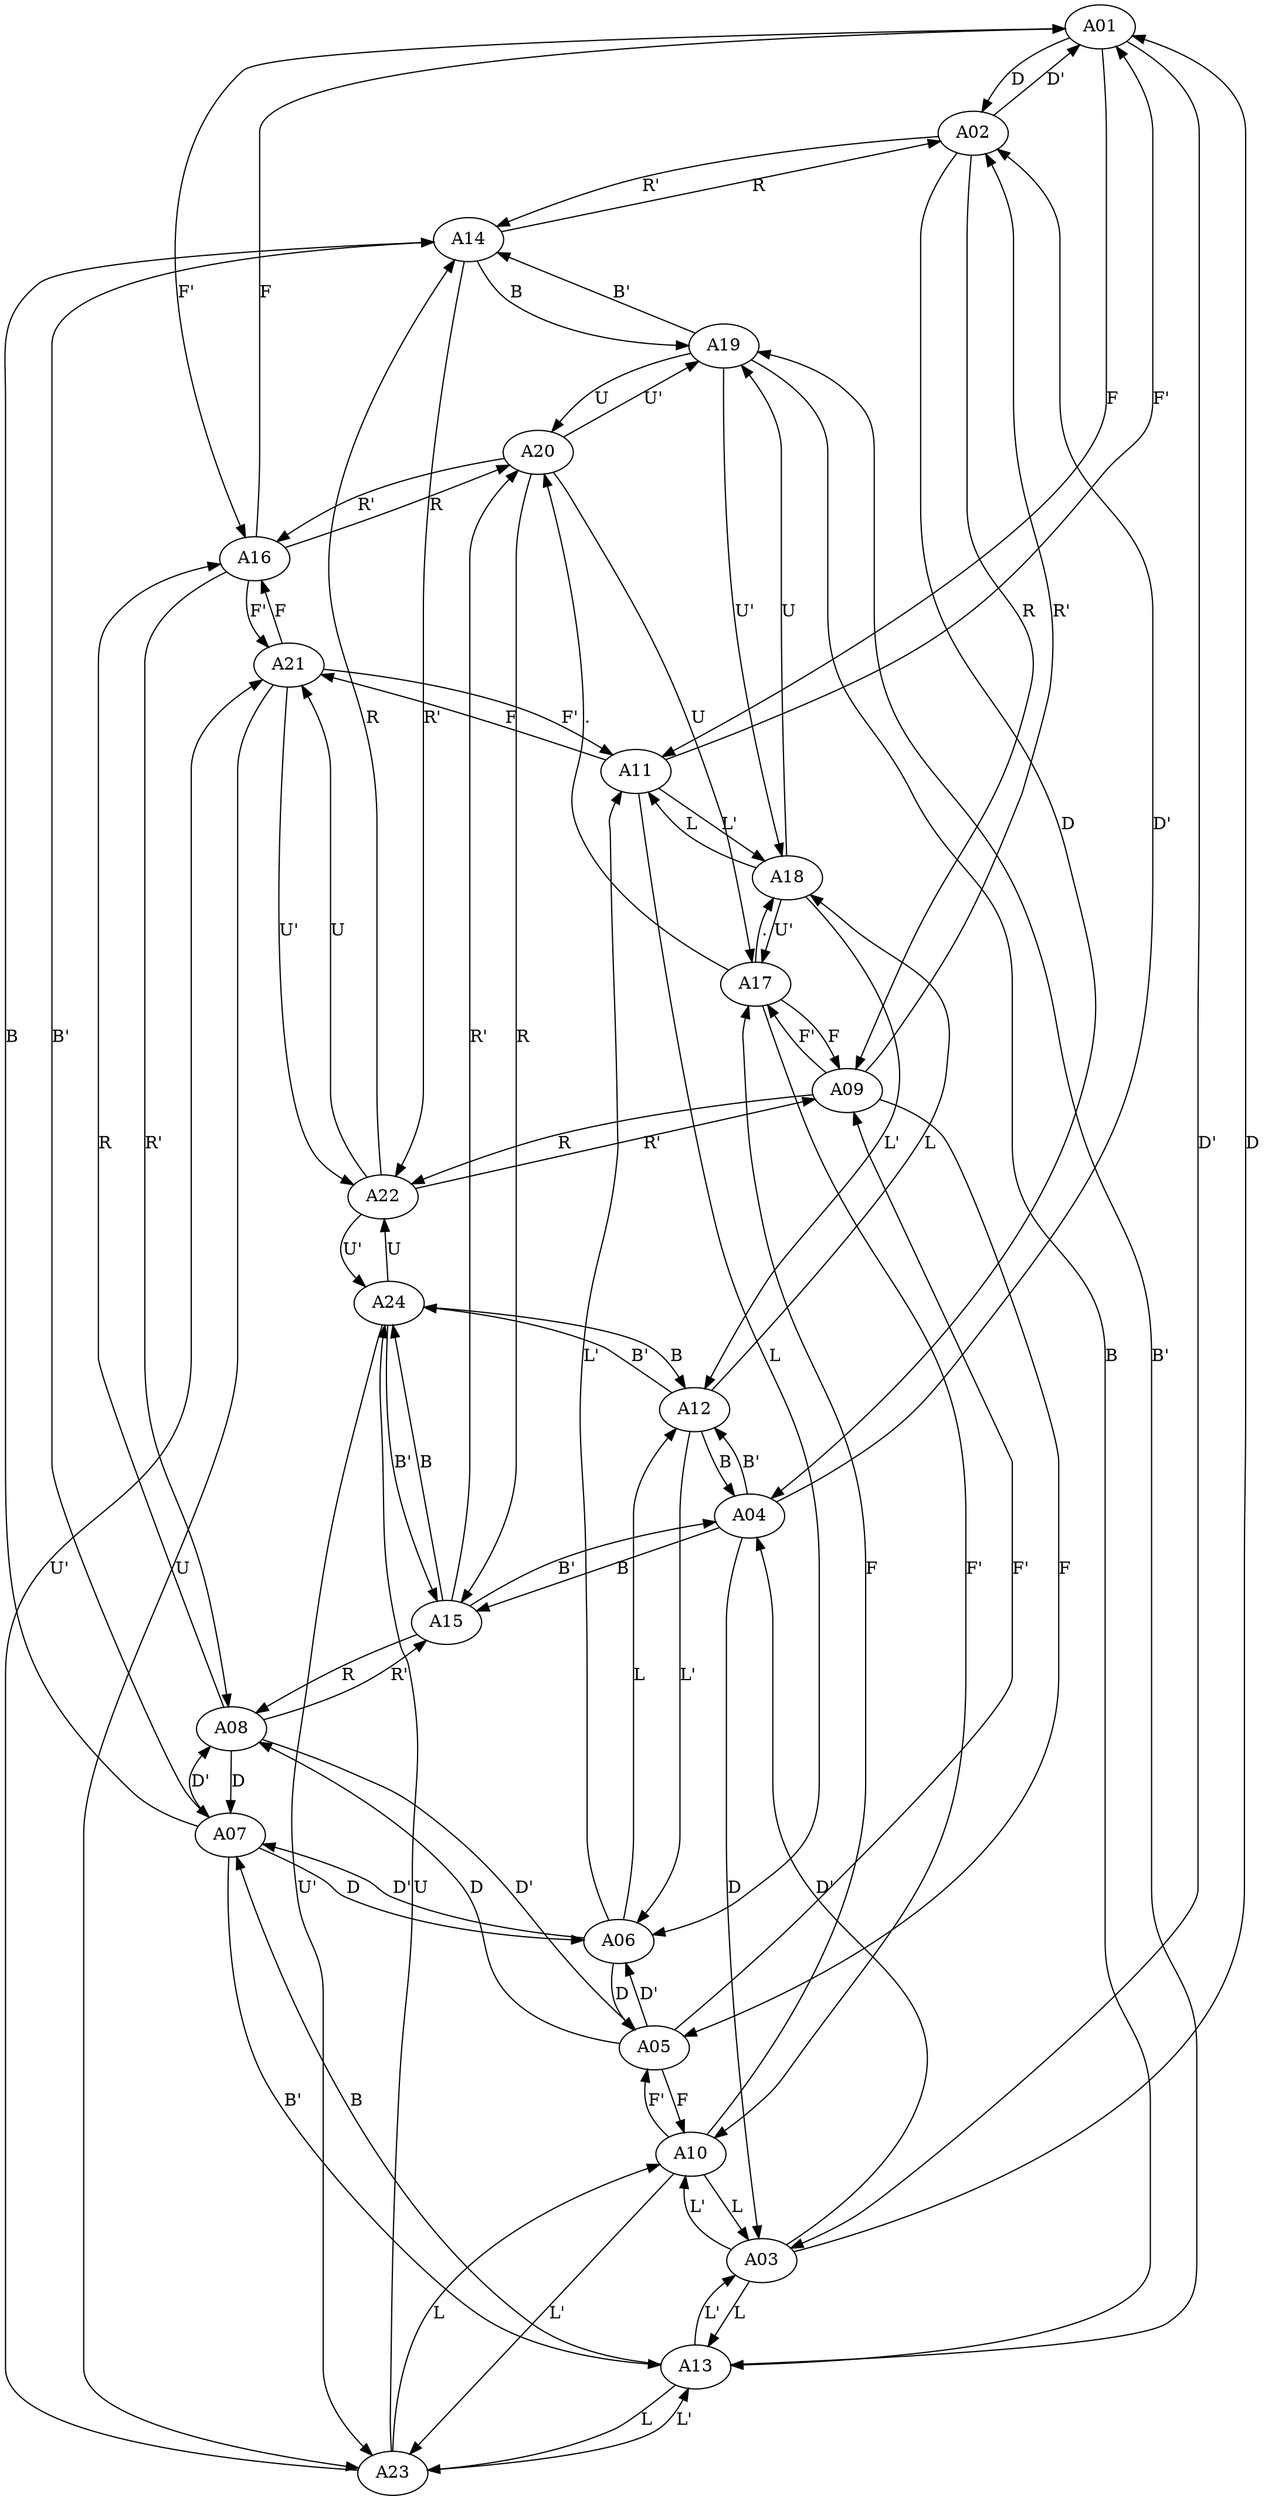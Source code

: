 digraph finite_state_machine {
    A01 -> A02 [label="D"];
    A01 -> A03 [label="D'"];
    A01 -> A11 [label="F"];
    A01 -> A16 [label="F'"];

    A02 -> A01 [label="D'"];
    A02 -> A04 [label="D"];
    A02 -> A09 [label="R"];
    A02 -> A14 [label="R'"];

    A03 -> A01 [label="D"];
    A03 -> A04 [label="D'"];
    A03 -> A10 [label="L'"];
    A03 -> A13 [label="L"];

    A04 -> A02 [label="D'"];
    A04 -> A03 [label="D"];
    A04 -> A12 [label="B'"];
    A04 -> A15 [label="B"];

    A05 -> A06 [label="D'"];
    A05 -> A08 [label="D"];
    A05 -> A09 [label="F'"];
    A05 -> A10 [label="F"];

    A06 -> A05 [label="D"];
    A06 -> A07 [label="D'"];
    A06 -> A11 [label="L'"];
    A06 -> A12 [label="L"];

    A07 -> A06 [label="D"];
    A07 -> A08 [label="D'"];
    A07 -> A13 [label="B'"];
    A07 -> A14 [label="B"];

    A08 -> A07 [label="D"];
    A08 -> A05 [label="D'"];
    A08 -> A15 [label="R'"];
    A08 -> A16 [label="R"];

    A09 -> A02 [label="R'"];
    A09 -> A05 [label="F"];
    A09 -> A17 [label="F'"];
    A09 -> A22 [label="R"];

    A10 -> A03 [label="L"];
    A10 -> A05 [label="F'"];
    A10 -> A17 [label="F"];
    A10 -> A23 [label="L'"];

    A11 -> A01 [label="F'"];
    A11 -> A06 [label="L"];
    A11 -> A18 [label="L'"];
    A11 -> A21 [label="F"];

    A12 -> A04 [label="B"];
    A12 -> A06 [label="L'"];
    A12 -> A18 [label="L"];
    A12 -> A24 [label="B'"];

    A13 -> A03 [label="L'"];
    A13 -> A07 [label="B"];
    A13 -> A19 [label="B'"];
    A13 -> A23 [label="L"];

    A14 -> A02 [label="R"];
    A14 -> A07 [label="B'"];
    A14 -> A19 [label="B"];
    A14 -> A22 [label="R'"];

    A15 -> A04 [label="B'"];
    A15 -> A08 [label="R"];
    A15 -> A20 [label="R'"];
    A15 -> A24 [label="B"];

    A16 -> A01 [label="F"];
    A16 -> A08 [label="R'"];
    A16 -> A20 [label="R"];
    A16 -> A21 [label="F'"];

    A17 -> A09 [label="F"];
    A17 -> A10 [label="F'"];
    A17 -> A18 [label="."];
    A17 -> A20 [label="."];

    A18 -> A11 [label="L"];
    A18 -> A12 [label="L'"];
    A18 -> A17 [label="U'"];
    A18 -> A19 [label="U"];

    A19 -> A13 [label="B"];
    A19 -> A14 [label="B'"];
    A19 -> A18 [label="U'"];
    A19 -> A20 [label="U"];

    A20 -> A15 [label="R"];
    A20 -> A16 [label="R'"];
    A20 -> A17 [label="U"];
    A20 -> A19 [label="U'"];

    A21 -> A11 [label="F'"];
    A21 -> A16 [label="F"];
    A21 -> A22 [label="U'"];
    A21 -> A23 [label="U"];

    A22 -> A09 [label="R'"];
    A22 -> A14 [label="R"];
    A22 -> A21 [label="U"];
    A22 -> A24 [label="U'"];

    A23 -> A10 [label="L"];
    A23 -> A13 [label="L'"];
    A23 -> A21 [label="U'"];
    A23 -> A24 [label="U"];

    A24 -> A12 [label="B"];
    A24 -> A15 [label="B'"];
    A24 -> A22 [label="U"];
    A24 -> A23 [label="U'"];
}

